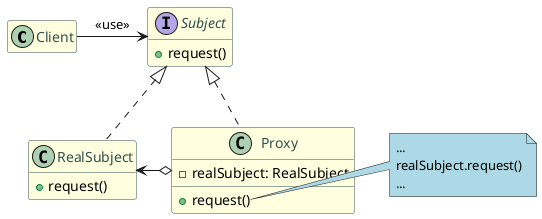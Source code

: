 @startuml
class Client {}

interface  Subject {
  +request()
}

class RealSubject implements Subject{
  +request()
}

class Proxy implements Subject{
  -realSubject: RealSubject
  +request()
}
Client -> Subject: <<use>>
RealSubject <-o Proxy

note right of Proxy::request #LightBlue
...
realSubject.request()
...
end note

hide empty fields
hide empty methods

skinparam class {
  BackgroundColor LightYellow
  BorderColor DarkSlateGray
  ArrowColor DarkSlateGray
  FontColor DarkSlateGray
}
@enduml
